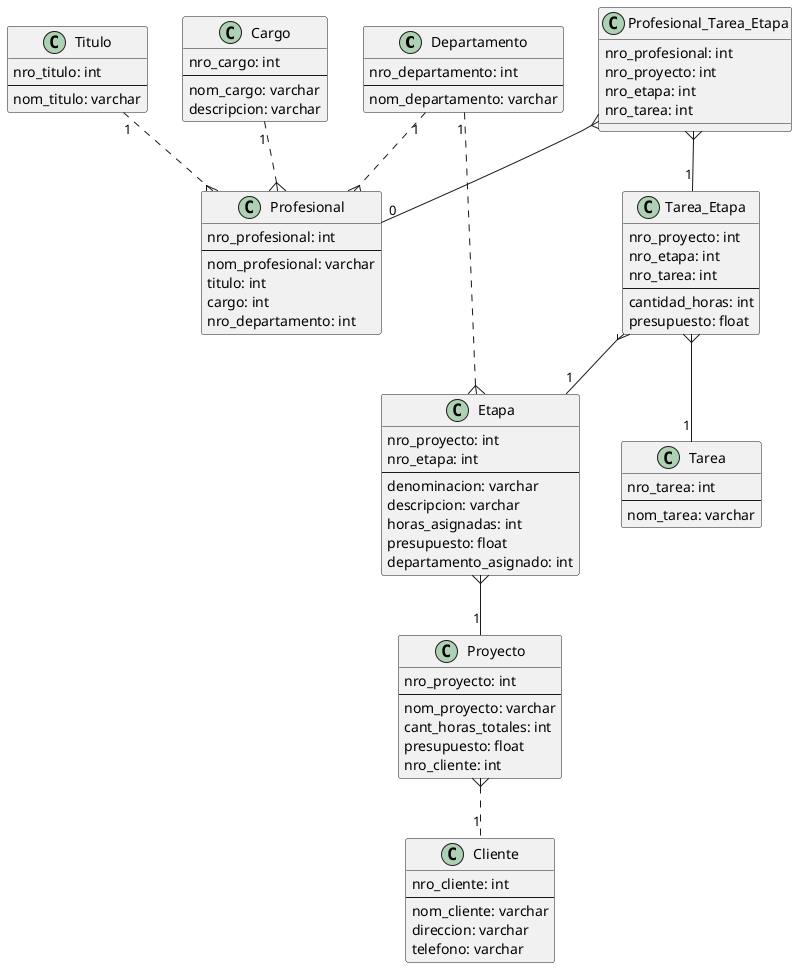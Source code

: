 ' SISTEMAS DE BASES DE DATOS – INGENIERÍA INFORMÁTICA 
 
' DISEÑO DE BASES DE DATOS RELACIONALES 
 
 
' Ejercicio N° 7: Construir el modelo de datos lógico y el modelo físico para el siguiente 
' problema: 
 
' Una empresa de desarrollos informáticos está dividida en departamentos, en cada uno 
' de los cuales trabaja un conjunto de profesionales. La empresa desarrolla diferentes 
' proyectos, algunos propios y otros para clientes específicos. Cada desarrollo se divide 
' en etapas. Cada etapa está a cargo de un departamento. Cada departamento asigna un 
' grupo de profesionales para cada una de las tareas que corresponden a las etapas a su 
' cargo. Se debe mantener información acerca de los departamentos, profesionales, 
' proyectos, etapas, tareas y clientes. 
 
' Los proyectos se identifican por un número de proyecto único y se requiere su nombre, 
' cantidad de horas totales y presupuesto total del mismo y, en el caso que se desarrollen 
' para un cliente determinado, información acerca de este (nro. cliente (único), nombre, 
' dirección, teléfono) 
' Los departamentos se identifican por un número y se requiere su nombre. 
' Los profesionales se identifican por un número y se requiere su nombre, título, cargo y 
' departamento en el cual trabajan. 
' Las etapas se identifican por un número único por proyecto y se requiere como 
' información su denominación, descripción, horas asignadas, presupuesto y 
' departamento asignado a la misma. 
' Las tareas se identifican por un número único y se requiere su nombre. 
' Además se necesita conocer, para cada tarea correspondiente a una etapa de un 
' proyecto, los profesionales ocupados en dicha tarea, la cantidad de horas y el 
' presupuesto asignado a la misma. 
 
' Consideraciones y aclaraciones: 
 
' − La empresa tiene varios proyectos. 
' − El desarrollo de un proyecto es llevado a cabo en varias etapas cada una de las 
' cuales es asignada a un departamento. 
' − Una etapa de un proyecto es realizada solo por un departamento. 
' − Un departamento puede trabajar simultáneamente en varias etapas que pueden 
' corresponder a uno o varios proyectos. 
' − Una etapa consta de varias tareas. 
' − La cantidad de horas y el presupuesto de cada etapa se obtiene sumando la 
' cantidad de horas y presupuesto de todas las tareas correspondientes a la etapa. 
' − Una tarea puede ser requerida en varias etapas  pertenecientes a uno o varios 
' proyectos, pero en cada etapa de cada proyecto la tarea tendrá asignada una 
' cantidad de horas y un presupuesto determinado. 
' − Un profesional puede estar trabajando en cero o una tarea correspondiente a una 
' etapa a cargo de su departamento. 
' − Una tarea puede ser desarrollada por varios profesionales. 
 
 




@startuml 
class Departamento {
    nro_departamento: int
    --
    nom_departamento: varchar
}

class Profesional {
    nro_profesional: int
    --
    nom_profesional: varchar
    titulo: int
    cargo: int
    nro_departamento: int
}

class Titulo {
    nro_titulo: int
    --
    nom_titulo: varchar
}

class Cargo {
    nro_cargo: int
    --
    nom_cargo: varchar
    descripcion: varchar
}

class Proyecto {
    nro_proyecto: int
    --
    nom_proyecto: varchar
    cant_horas_totales: int
    presupuesto: float
    nro_cliente: int
}

class Cliente {
    nro_cliente: int
    --
    nom_cliente: varchar
    direccion: varchar
    telefono: varchar
}

class Etapa {
    nro_proyecto: int
    nro_etapa: int
    --
    denominacion: varchar
    descripcion: varchar
    horas_asignadas: int
    presupuesto: float
    departamento_asignado: int
}

class Tarea {
    nro_tarea: int
    --
    nom_tarea: varchar
}

class Tarea_Etapa {
    nro_proyecto: int
    nro_etapa: int
    nro_tarea: int
    --
    cantidad_horas: int
    presupuesto: float
}

class Profesional_Tarea_Etapa {
    nro_profesional: int
    nro_proyecto: int
    nro_etapa: int
    nro_tarea: int

}


Departamento "1"..{ Profesional
Etapa }-- "1" Proyecto
Proyecto }.."1" Cliente

'redundante? 
Departamento "1"..{ Etapa


Profesional_Tarea_Etapa }-- "0" Profesional
Profesional_Tarea_Etapa }-- "1" Tarea_Etapa


Tarea_Etapa }-- "1" Tarea
Tarea_Etapa }-- "1" Etapa

Cargo "1"..{ Profesional
Titulo "1"..{ Profesional
 
@enduml

